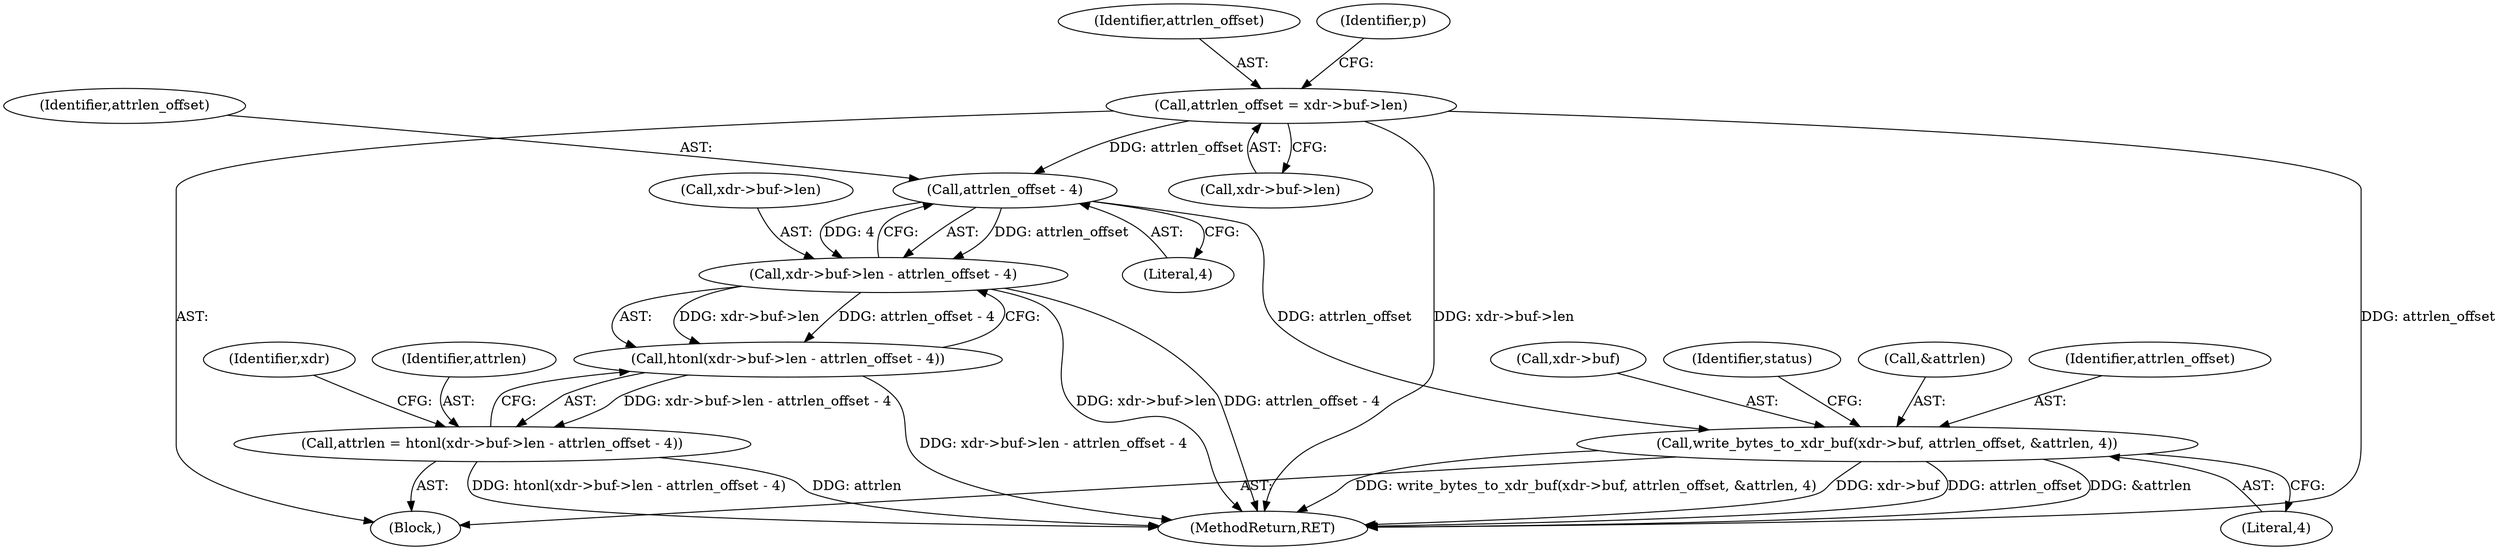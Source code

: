 digraph "0_linux_c70422f760c120480fee4de6c38804c72aa26bc1_12@pointer" {
"1000397" [label="(Call,attrlen_offset = xdr->buf->len)"];
"1001887" [label="(Call,attrlen_offset - 4)"];
"1001881" [label="(Call,xdr->buf->len - attrlen_offset - 4)"];
"1001880" [label="(Call,htonl(xdr->buf->len - attrlen_offset - 4))"];
"1001878" [label="(Call,attrlen = htonl(xdr->buf->len - attrlen_offset - 4))"];
"1001890" [label="(Call,write_bytes_to_xdr_buf(xdr->buf, attrlen_offset, &attrlen, 4))"];
"1001888" [label="(Identifier,attrlen_offset)"];
"1001891" [label="(Call,xdr->buf)"];
"1001899" [label="(Identifier,status)"];
"1001892" [label="(Identifier,xdr)"];
"1001895" [label="(Call,&attrlen)"];
"1001890" [label="(Call,write_bytes_to_xdr_buf(xdr->buf, attrlen_offset, &attrlen, 4))"];
"1001894" [label="(Identifier,attrlen_offset)"];
"1001887" [label="(Call,attrlen_offset - 4)"];
"1001882" [label="(Call,xdr->buf->len)"];
"1001897" [label="(Literal,4)"];
"1000398" [label="(Identifier,attrlen_offset)"];
"1000399" [label="(Call,xdr->buf->len)"];
"1001889" [label="(Literal,4)"];
"1001878" [label="(Call,attrlen = htonl(xdr->buf->len - attrlen_offset - 4))"];
"1000110" [label="(Block,)"];
"1001881" [label="(Call,xdr->buf->len - attrlen_offset - 4)"];
"1001880" [label="(Call,htonl(xdr->buf->len - attrlen_offset - 4))"];
"1001879" [label="(Identifier,attrlen)"];
"1001934" [label="(MethodReturn,RET)"];
"1000405" [label="(Identifier,p)"];
"1000397" [label="(Call,attrlen_offset = xdr->buf->len)"];
"1000397" -> "1000110"  [label="AST: "];
"1000397" -> "1000399"  [label="CFG: "];
"1000398" -> "1000397"  [label="AST: "];
"1000399" -> "1000397"  [label="AST: "];
"1000405" -> "1000397"  [label="CFG: "];
"1000397" -> "1001934"  [label="DDG: attrlen_offset"];
"1000397" -> "1001934"  [label="DDG: xdr->buf->len"];
"1000397" -> "1001887"  [label="DDG: attrlen_offset"];
"1001887" -> "1001881"  [label="AST: "];
"1001887" -> "1001889"  [label="CFG: "];
"1001888" -> "1001887"  [label="AST: "];
"1001889" -> "1001887"  [label="AST: "];
"1001881" -> "1001887"  [label="CFG: "];
"1001887" -> "1001881"  [label="DDG: attrlen_offset"];
"1001887" -> "1001881"  [label="DDG: 4"];
"1001887" -> "1001890"  [label="DDG: attrlen_offset"];
"1001881" -> "1001880"  [label="AST: "];
"1001882" -> "1001881"  [label="AST: "];
"1001880" -> "1001881"  [label="CFG: "];
"1001881" -> "1001934"  [label="DDG: xdr->buf->len"];
"1001881" -> "1001934"  [label="DDG: attrlen_offset - 4"];
"1001881" -> "1001880"  [label="DDG: xdr->buf->len"];
"1001881" -> "1001880"  [label="DDG: attrlen_offset - 4"];
"1001880" -> "1001878"  [label="AST: "];
"1001878" -> "1001880"  [label="CFG: "];
"1001880" -> "1001934"  [label="DDG: xdr->buf->len - attrlen_offset - 4"];
"1001880" -> "1001878"  [label="DDG: xdr->buf->len - attrlen_offset - 4"];
"1001878" -> "1000110"  [label="AST: "];
"1001879" -> "1001878"  [label="AST: "];
"1001892" -> "1001878"  [label="CFG: "];
"1001878" -> "1001934"  [label="DDG: attrlen"];
"1001878" -> "1001934"  [label="DDG: htonl(xdr->buf->len - attrlen_offset - 4)"];
"1001890" -> "1000110"  [label="AST: "];
"1001890" -> "1001897"  [label="CFG: "];
"1001891" -> "1001890"  [label="AST: "];
"1001894" -> "1001890"  [label="AST: "];
"1001895" -> "1001890"  [label="AST: "];
"1001897" -> "1001890"  [label="AST: "];
"1001899" -> "1001890"  [label="CFG: "];
"1001890" -> "1001934"  [label="DDG: attrlen_offset"];
"1001890" -> "1001934"  [label="DDG: &attrlen"];
"1001890" -> "1001934"  [label="DDG: write_bytes_to_xdr_buf(xdr->buf, attrlen_offset, &attrlen, 4)"];
"1001890" -> "1001934"  [label="DDG: xdr->buf"];
}
